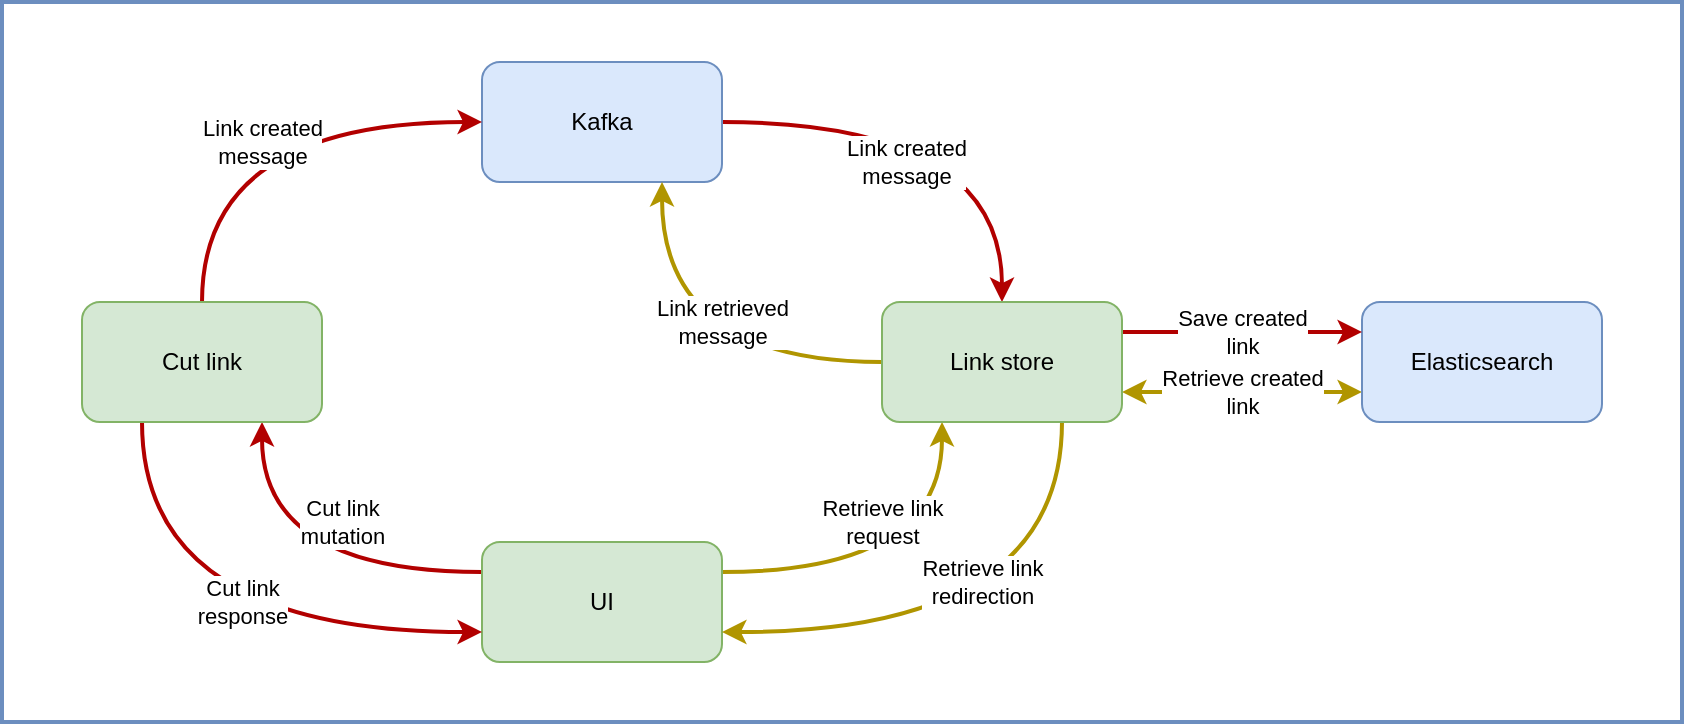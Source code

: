<mxfile version="13.6.10" type="device"><diagram id="kAziVNj-Nt7rBWwITSEA" name="Page-1"><mxGraphModel dx="1803" dy="588" grid="1" gridSize="10" guides="1" tooltips="1" connect="1" arrows="1" fold="1" page="1" pageScale="1" pageWidth="827" pageHeight="1169" math="0" shadow="0"><root><mxCell id="0"/><mxCell id="1" parent="0"/><mxCell id="YRZK0sQtkFY8LmBKgGY6-1" value="Cut link&lt;br&gt;mutation" style="edgeStyle=orthogonalEdgeStyle;rounded=0;orthogonalLoop=1;jettySize=auto;html=1;exitX=0;exitY=0.25;exitDx=0;exitDy=0;entryX=0.75;entryY=1;entryDx=0;entryDy=0;curved=1;fillColor=#e51400;strokeColor=#B20000;strokeWidth=2;" edge="1" parent="1" source="-nOCRQ8PU1mW8mtzZfIa-1" target="-nOCRQ8PU1mW8mtzZfIa-5"><mxGeometry x="0.46" y="-40" relative="1" as="geometry"><mxPoint as="offset"/></mxGeometry></mxCell><mxCell id="YRZK0sQtkFY8LmBKgGY6-3" value="Retrieve link&lt;br&gt;request" style="edgeStyle=orthogonalEdgeStyle;rounded=0;orthogonalLoop=1;jettySize=auto;html=1;exitX=1;exitY=0.25;exitDx=0;exitDy=0;entryX=0.25;entryY=1;entryDx=0;entryDy=0;curved=1;strokeWidth=2;fillColor=#e3c800;strokeColor=#B09500;" edge="1" parent="1" source="-nOCRQ8PU1mW8mtzZfIa-1" target="-nOCRQ8PU1mW8mtzZfIa-4"><mxGeometry x="0.46" y="30" relative="1" as="geometry"><mxPoint as="offset"/></mxGeometry></mxCell><mxCell id="-nOCRQ8PU1mW8mtzZfIa-1" value="UI" style="rounded=1;whiteSpace=wrap;html=1;fillColor=#d5e8d4;strokeColor=#82b366;" parent="1" vertex="1"><mxGeometry x="-173" y="675" width="120" height="60" as="geometry"/></mxCell><mxCell id="YRZK0sQtkFY8LmBKgGY6-5" value="Retrieve created&lt;br&gt;link" style="edgeStyle=orthogonalEdgeStyle;curved=1;rounded=0;orthogonalLoop=1;jettySize=auto;html=1;exitX=0;exitY=0.75;exitDx=0;exitDy=0;entryX=1;entryY=0.75;entryDx=0;entryDy=0;startArrow=classic;startFill=1;strokeWidth=2;fillColor=#e3c800;strokeColor=#B09500;" edge="1" parent="1" source="-nOCRQ8PU1mW8mtzZfIa-2" target="-nOCRQ8PU1mW8mtzZfIa-4"><mxGeometry relative="1" as="geometry"/></mxCell><mxCell id="-nOCRQ8PU1mW8mtzZfIa-2" value="Elasticsearch" style="rounded=1;whiteSpace=wrap;html=1;fillColor=#dae8fc;strokeColor=#6c8ebf;" parent="1" vertex="1"><mxGeometry x="267" y="555" width="120" height="60" as="geometry"/></mxCell><mxCell id="-nOCRQ8PU1mW8mtzZfIa-22" value="Link&amp;nbsp;created&lt;br&gt;message" style="edgeStyle=orthogonalEdgeStyle;curved=1;rounded=0;orthogonalLoop=1;jettySize=auto;html=1;exitX=1;exitY=0.5;exitDx=0;exitDy=0;entryX=0.5;entryY=0;entryDx=0;entryDy=0;fillColor=#e51400;strokeColor=#B20000;strokeWidth=2;" parent="1" source="-nOCRQ8PU1mW8mtzZfIa-3" target="-nOCRQ8PU1mW8mtzZfIa-4" edge="1"><mxGeometry x="-0.2" y="-20" relative="1" as="geometry"><mxPoint as="offset"/></mxGeometry></mxCell><mxCell id="-nOCRQ8PU1mW8mtzZfIa-3" value="Kafka" style="rounded=1;whiteSpace=wrap;html=1;fillColor=#dae8fc;strokeColor=#6c8ebf;" parent="1" vertex="1"><mxGeometry x="-173" y="435" width="120" height="60" as="geometry"/></mxCell><mxCell id="-nOCRQ8PU1mW8mtzZfIa-23" value="Save created&lt;br&gt;link" style="edgeStyle=orthogonalEdgeStyle;curved=1;rounded=0;orthogonalLoop=1;jettySize=auto;html=1;exitX=1;exitY=0.25;exitDx=0;exitDy=0;entryX=0;entryY=0.25;entryDx=0;entryDy=0;fillColor=#e51400;strokeColor=#B20000;strokeWidth=2;" parent="1" source="-nOCRQ8PU1mW8mtzZfIa-4" target="-nOCRQ8PU1mW8mtzZfIa-2" edge="1"><mxGeometry relative="1" as="geometry"><mxPoint as="offset"/></mxGeometry></mxCell><mxCell id="-nOCRQ8PU1mW8mtzZfIa-26" value="Link retrieved&lt;br&gt;message" style="edgeStyle=orthogonalEdgeStyle;curved=1;rounded=0;orthogonalLoop=1;jettySize=auto;html=1;exitX=0;exitY=0.5;exitDx=0;exitDy=0;entryX=0.75;entryY=1;entryDx=0;entryDy=0;fillColor=#e3c800;strokeColor=#B09500;strokeWidth=2;" parent="1" source="-nOCRQ8PU1mW8mtzZfIa-4" target="-nOCRQ8PU1mW8mtzZfIa-3" edge="1"><mxGeometry x="-0.2" y="-20" relative="1" as="geometry"><mxPoint as="offset"/></mxGeometry></mxCell><mxCell id="YRZK0sQtkFY8LmBKgGY6-4" value="Retrieve link&lt;br&gt;redirection" style="edgeStyle=orthogonalEdgeStyle;rounded=0;orthogonalLoop=1;jettySize=auto;html=1;exitX=0.75;exitY=1;exitDx=0;exitDy=0;entryX=1;entryY=0.75;entryDx=0;entryDy=0;curved=1;strokeWidth=2;fillColor=#e3c800;strokeColor=#B09500;" edge="1" parent="1" source="-nOCRQ8PU1mW8mtzZfIa-4" target="-nOCRQ8PU1mW8mtzZfIa-1"><mxGeometry x="-0.418" y="-40" relative="1" as="geometry"><mxPoint as="offset"/></mxGeometry></mxCell><mxCell id="-nOCRQ8PU1mW8mtzZfIa-4" value="Link store" style="rounded=1;whiteSpace=wrap;html=1;fillColor=#d5e8d4;strokeColor=#82b366;" parent="1" vertex="1"><mxGeometry x="27" y="555" width="120" height="60" as="geometry"/></mxCell><mxCell id="-nOCRQ8PU1mW8mtzZfIa-21" value="Link created&lt;br&gt;message" style="edgeStyle=orthogonalEdgeStyle;curved=1;rounded=0;orthogonalLoop=1;jettySize=auto;html=1;exitX=0.5;exitY=0;exitDx=0;exitDy=0;entryX=0;entryY=0.5;entryDx=0;entryDy=0;fillColor=#e51400;strokeColor=#B20000;strokeWidth=2;" parent="1" source="-nOCRQ8PU1mW8mtzZfIa-5" target="-nOCRQ8PU1mW8mtzZfIa-3" edge="1"><mxGeometry x="-0.3" y="-30" relative="1" as="geometry"><mxPoint as="offset"/></mxGeometry></mxCell><mxCell id="YRZK0sQtkFY8LmBKgGY6-2" value="Cut link&lt;br&gt;response" style="edgeStyle=orthogonalEdgeStyle;rounded=0;orthogonalLoop=1;jettySize=auto;html=1;exitX=0.25;exitY=1;exitDx=0;exitDy=0;entryX=0;entryY=0.75;entryDx=0;entryDy=0;curved=1;fillColor=#e51400;strokeColor=#B20000;strokeWidth=2;" edge="1" parent="1" source="-nOCRQ8PU1mW8mtzZfIa-5" target="-nOCRQ8PU1mW8mtzZfIa-1"><mxGeometry x="-0.345" y="50" relative="1" as="geometry"><mxPoint as="offset"/></mxGeometry></mxCell><mxCell id="-nOCRQ8PU1mW8mtzZfIa-5" value="Cut link" style="rounded=1;whiteSpace=wrap;html=1;fillColor=#d5e8d4;strokeColor=#82b366;" parent="1" vertex="1"><mxGeometry x="-373" y="555" width="120" height="60" as="geometry"/></mxCell><mxCell id="-nOCRQ8PU1mW8mtzZfIa-47" value="" style="rounded=0;whiteSpace=wrap;html=1;strokeWidth=2;strokeColor=#6c8ebf;fillColor=none;" parent="1" vertex="1"><mxGeometry x="-413" y="405" width="840" height="360" as="geometry"/></mxCell></root></mxGraphModel></diagram></mxfile>